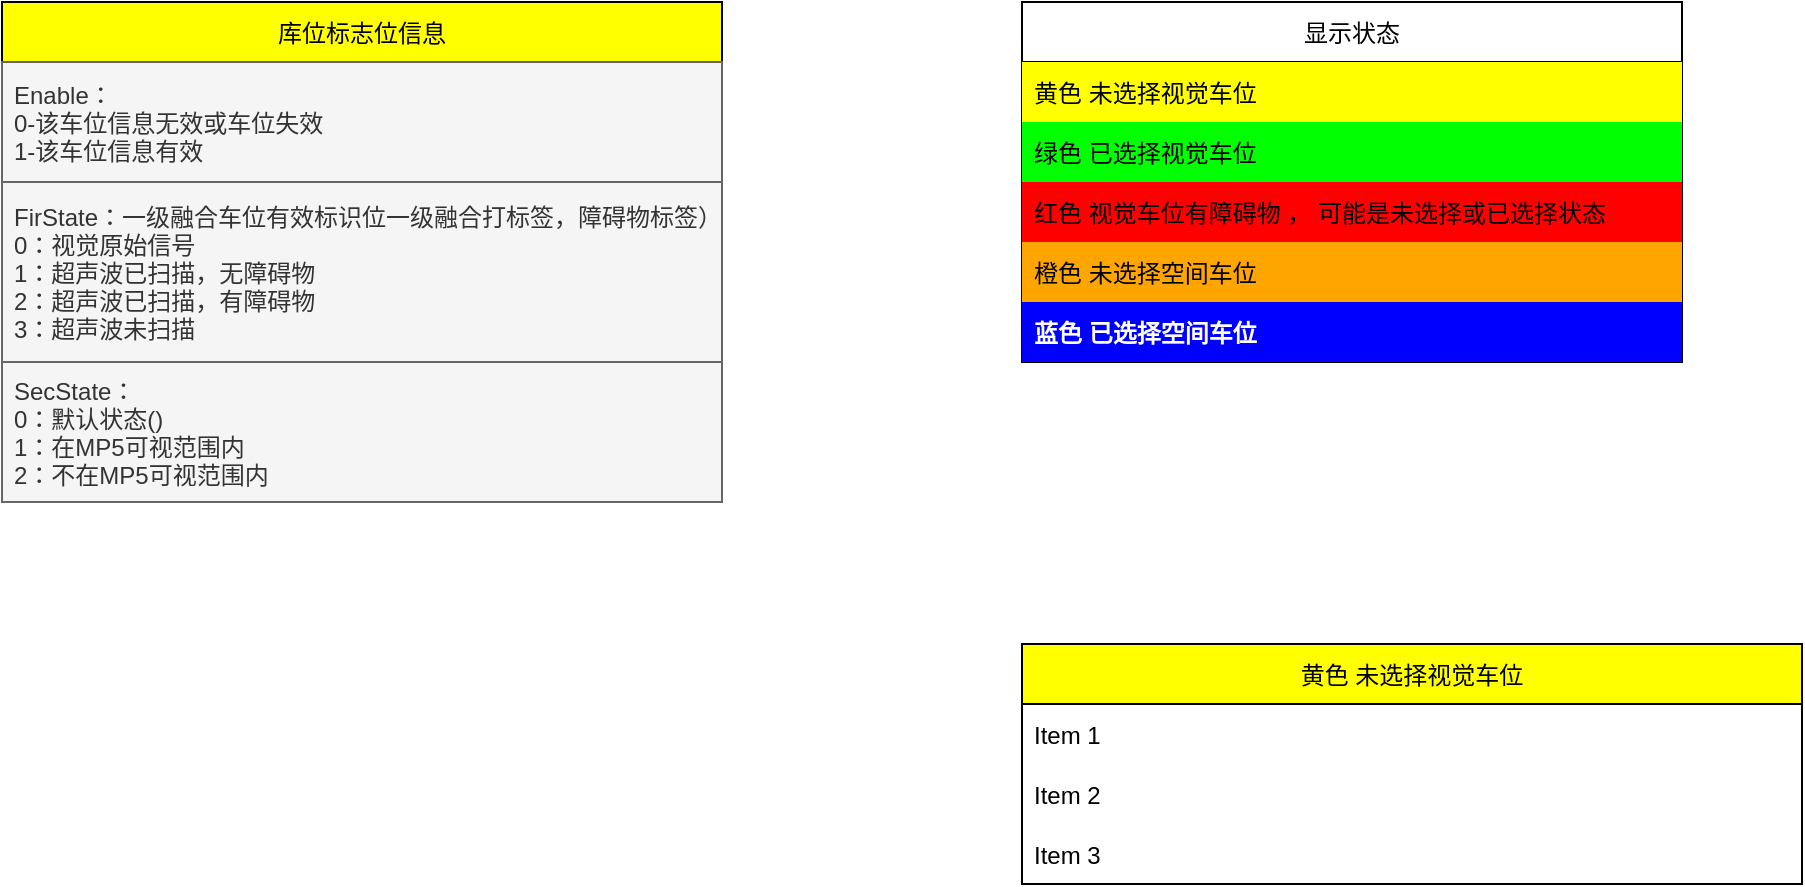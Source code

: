 <mxfile version="15.5.0" type="github">
  <diagram id="82PmtIhgX8jkiUEYPpQO" name="第 1 页">
    <mxGraphModel dx="1038" dy="536" grid="1" gridSize="10" guides="1" tooltips="1" connect="1" arrows="1" fold="1" page="1" pageScale="1" pageWidth="827" pageHeight="1169" math="0" shadow="0">
      <root>
        <mxCell id="0" />
        <mxCell id="1" parent="0" />
        <mxCell id="EbNDTZ_1CjkCkVcdBUa7-1" value="显示状态" style="swimlane;fontStyle=0;childLayout=stackLayout;horizontal=1;startSize=30;horizontalStack=0;resizeParent=1;resizeParentMax=0;resizeLast=0;collapsible=1;marginBottom=0;" parent="1" vertex="1">
          <mxGeometry x="590" y="79" width="330" height="180" as="geometry" />
        </mxCell>
        <mxCell id="EbNDTZ_1CjkCkVcdBUa7-2" value="黄色   未选择视觉车位 " style="text;strokeColor=none;fillColor=#FFFF00;align=left;verticalAlign=middle;spacingLeft=4;spacingRight=4;overflow=hidden;points=[[0,0.5],[1,0.5]];portConstraint=eastwest;rotatable=0;" parent="EbNDTZ_1CjkCkVcdBUa7-1" vertex="1">
          <mxGeometry y="30" width="330" height="30" as="geometry" />
        </mxCell>
        <mxCell id="EbNDTZ_1CjkCkVcdBUa7-3" value="绿色 已选择视觉车位" style="text;strokeColor=none;fillColor=#00FF00;align=left;verticalAlign=middle;spacingLeft=4;spacingRight=4;overflow=hidden;points=[[0,0.5],[1,0.5]];portConstraint=eastwest;rotatable=0;" parent="EbNDTZ_1CjkCkVcdBUa7-1" vertex="1">
          <mxGeometry y="60" width="330" height="30" as="geometry" />
        </mxCell>
        <mxCell id="EbNDTZ_1CjkCkVcdBUa7-6" value="红色  视觉车位有障碍物 ， 可能是未选择或已选择状态" style="text;strokeColor=none;fillColor=#FF0000;align=left;verticalAlign=middle;spacingLeft=4;spacingRight=4;overflow=hidden;points=[[0,0.5],[1,0.5]];portConstraint=eastwest;rotatable=0;" parent="EbNDTZ_1CjkCkVcdBUa7-1" vertex="1">
          <mxGeometry y="90" width="330" height="30" as="geometry" />
        </mxCell>
        <mxCell id="EbNDTZ_1CjkCkVcdBUa7-4" value="橙色   未选择空间车位" style="text;strokeColor=none;fillColor=#FFA500;align=left;verticalAlign=middle;spacingLeft=4;spacingRight=4;overflow=hidden;points=[[0,0.5],[1,0.5]];portConstraint=eastwest;rotatable=0;" parent="EbNDTZ_1CjkCkVcdBUa7-1" vertex="1">
          <mxGeometry y="120" width="330" height="30" as="geometry" />
        </mxCell>
        <mxCell id="EbNDTZ_1CjkCkVcdBUa7-5" value="蓝色 已选择空间车位" style="text;strokeColor=none;fillColor=#0000FF;align=left;verticalAlign=middle;spacingLeft=4;spacingRight=4;overflow=hidden;points=[[0,0.5],[1,0.5]];portConstraint=eastwest;rotatable=0;fontStyle=1;fontColor=#FFFFFF;" parent="EbNDTZ_1CjkCkVcdBUa7-1" vertex="1">
          <mxGeometry y="150" width="330" height="30" as="geometry" />
        </mxCell>
        <mxCell id="EbNDTZ_1CjkCkVcdBUa7-11" value="库位标志位信息" style="swimlane;fontStyle=0;childLayout=stackLayout;horizontal=1;startSize=30;horizontalStack=0;resizeParent=1;resizeParentMax=0;resizeLast=0;collapsible=1;marginBottom=0;fontColor=#000000;fillColor=#FFFF00;" parent="1" vertex="1">
          <mxGeometry x="80" y="79" width="360" height="250" as="geometry" />
        </mxCell>
        <mxCell id="EbNDTZ_1CjkCkVcdBUa7-13" value="Enable：&#xa;0-该车位信息无效或车位失效&#xa;1-该车位信息有效" style="text;strokeColor=#666666;fillColor=#f5f5f5;align=left;verticalAlign=middle;spacingLeft=4;spacingRight=4;overflow=hidden;points=[[0,0.5],[1,0.5]];portConstraint=eastwest;rotatable=0;fontColor=#333333;" parent="EbNDTZ_1CjkCkVcdBUa7-11" vertex="1">
          <mxGeometry y="30" width="360" height="60" as="geometry" />
        </mxCell>
        <mxCell id="EbNDTZ_1CjkCkVcdBUa7-12" value="FirState：一级融合车位有效标识位一级融合打标签，障碍物标签）&#xa;0：视觉原始信号&#xa;1：超声波已扫描，无障碍物&#xa;2：超声波已扫描，有障碍物&#xa;3：超声波未扫描" style="text;strokeColor=#666666;fillColor=#f5f5f5;align=left;verticalAlign=middle;spacingLeft=4;spacingRight=4;overflow=hidden;points=[[0,0.5],[1,0.5]];portConstraint=eastwest;rotatable=0;fontColor=#333333;" parent="EbNDTZ_1CjkCkVcdBUa7-11" vertex="1">
          <mxGeometry y="90" width="360" height="90" as="geometry" />
        </mxCell>
        <mxCell id="EbNDTZ_1CjkCkVcdBUa7-14" value="SecState：&#xa;0：默认状态()&#xa;1：在MP5可视范围内&#xa;2：不在MP5可视范围内" style="text;strokeColor=#666666;fillColor=#f5f5f5;align=left;verticalAlign=middle;spacingLeft=4;spacingRight=4;overflow=hidden;points=[[0,0.5],[1,0.5]];portConstraint=eastwest;rotatable=0;fontColor=#333333;" parent="EbNDTZ_1CjkCkVcdBUa7-11" vertex="1">
          <mxGeometry y="180" width="360" height="70" as="geometry" />
        </mxCell>
        <mxCell id="EbNDTZ_1CjkCkVcdBUa7-15" value="黄色   未选择视觉车位 " style="swimlane;fontStyle=0;childLayout=stackLayout;horizontal=1;startSize=30;horizontalStack=0;resizeParent=1;resizeParentMax=0;resizeLast=0;collapsible=1;marginBottom=0;fontColor=#000000;fillColor=#FFFF00;" parent="1" vertex="1">
          <mxGeometry x="590" y="400" width="390" height="120" as="geometry" />
        </mxCell>
        <mxCell id="EbNDTZ_1CjkCkVcdBUa7-16" value="Item 1" style="text;strokeColor=none;fillColor=none;align=left;verticalAlign=middle;spacingLeft=4;spacingRight=4;overflow=hidden;points=[[0,0.5],[1,0.5]];portConstraint=eastwest;rotatable=0;fontColor=#000000;" parent="EbNDTZ_1CjkCkVcdBUa7-15" vertex="1">
          <mxGeometry y="30" width="390" height="30" as="geometry" />
        </mxCell>
        <mxCell id="EbNDTZ_1CjkCkVcdBUa7-17" value="Item 2" style="text;strokeColor=none;fillColor=none;align=left;verticalAlign=middle;spacingLeft=4;spacingRight=4;overflow=hidden;points=[[0,0.5],[1,0.5]];portConstraint=eastwest;rotatable=0;fontColor=#000000;" parent="EbNDTZ_1CjkCkVcdBUa7-15" vertex="1">
          <mxGeometry y="60" width="390" height="30" as="geometry" />
        </mxCell>
        <mxCell id="EbNDTZ_1CjkCkVcdBUa7-18" value="Item 3" style="text;strokeColor=none;fillColor=none;align=left;verticalAlign=middle;spacingLeft=4;spacingRight=4;overflow=hidden;points=[[0,0.5],[1,0.5]];portConstraint=eastwest;rotatable=0;fontColor=#000000;" parent="EbNDTZ_1CjkCkVcdBUa7-15" vertex="1">
          <mxGeometry y="90" width="390" height="30" as="geometry" />
        </mxCell>
      </root>
    </mxGraphModel>
  </diagram>
</mxfile>
